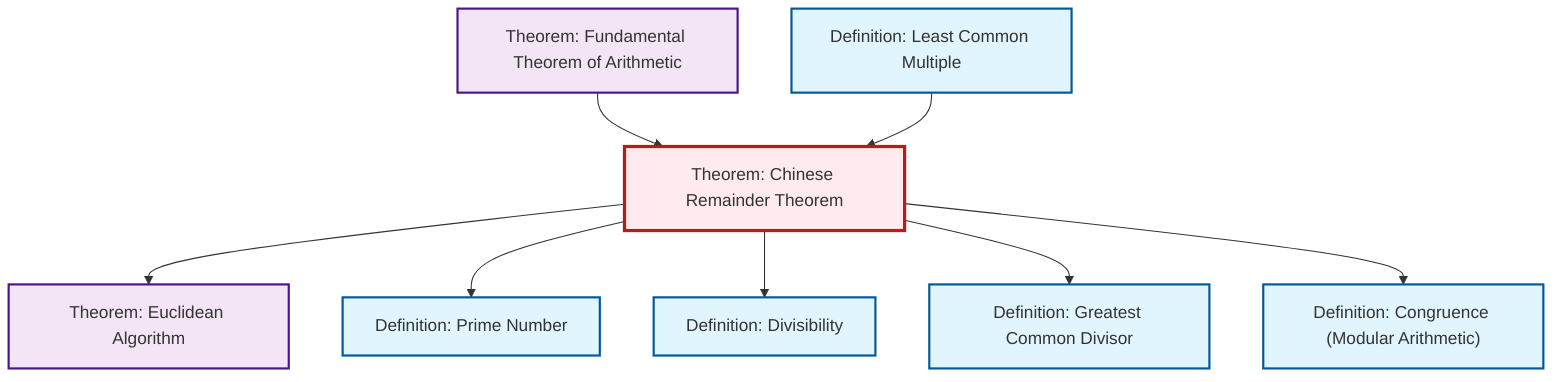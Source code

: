 graph TD
    classDef definition fill:#e1f5fe,stroke:#01579b,stroke-width:2px
    classDef theorem fill:#f3e5f5,stroke:#4a148c,stroke-width:2px
    classDef axiom fill:#fff3e0,stroke:#e65100,stroke-width:2px
    classDef example fill:#e8f5e9,stroke:#1b5e20,stroke-width:2px
    classDef current fill:#ffebee,stroke:#b71c1c,stroke-width:3px
    thm-chinese-remainder["Theorem: Chinese Remainder Theorem"]:::theorem
    thm-euclidean-algorithm["Theorem: Euclidean Algorithm"]:::theorem
    def-gcd["Definition: Greatest Common Divisor"]:::definition
    def-divisibility["Definition: Divisibility"]:::definition
    thm-fundamental-arithmetic["Theorem: Fundamental Theorem of Arithmetic"]:::theorem
    def-lcm["Definition: Least Common Multiple"]:::definition
    def-prime["Definition: Prime Number"]:::definition
    def-congruence["Definition: Congruence (Modular Arithmetic)"]:::definition
    thm-fundamental-arithmetic --> thm-chinese-remainder
    thm-chinese-remainder --> thm-euclidean-algorithm
    thm-chinese-remainder --> def-prime
    def-lcm --> thm-chinese-remainder
    thm-chinese-remainder --> def-divisibility
    thm-chinese-remainder --> def-gcd
    thm-chinese-remainder --> def-congruence
    class thm-chinese-remainder current